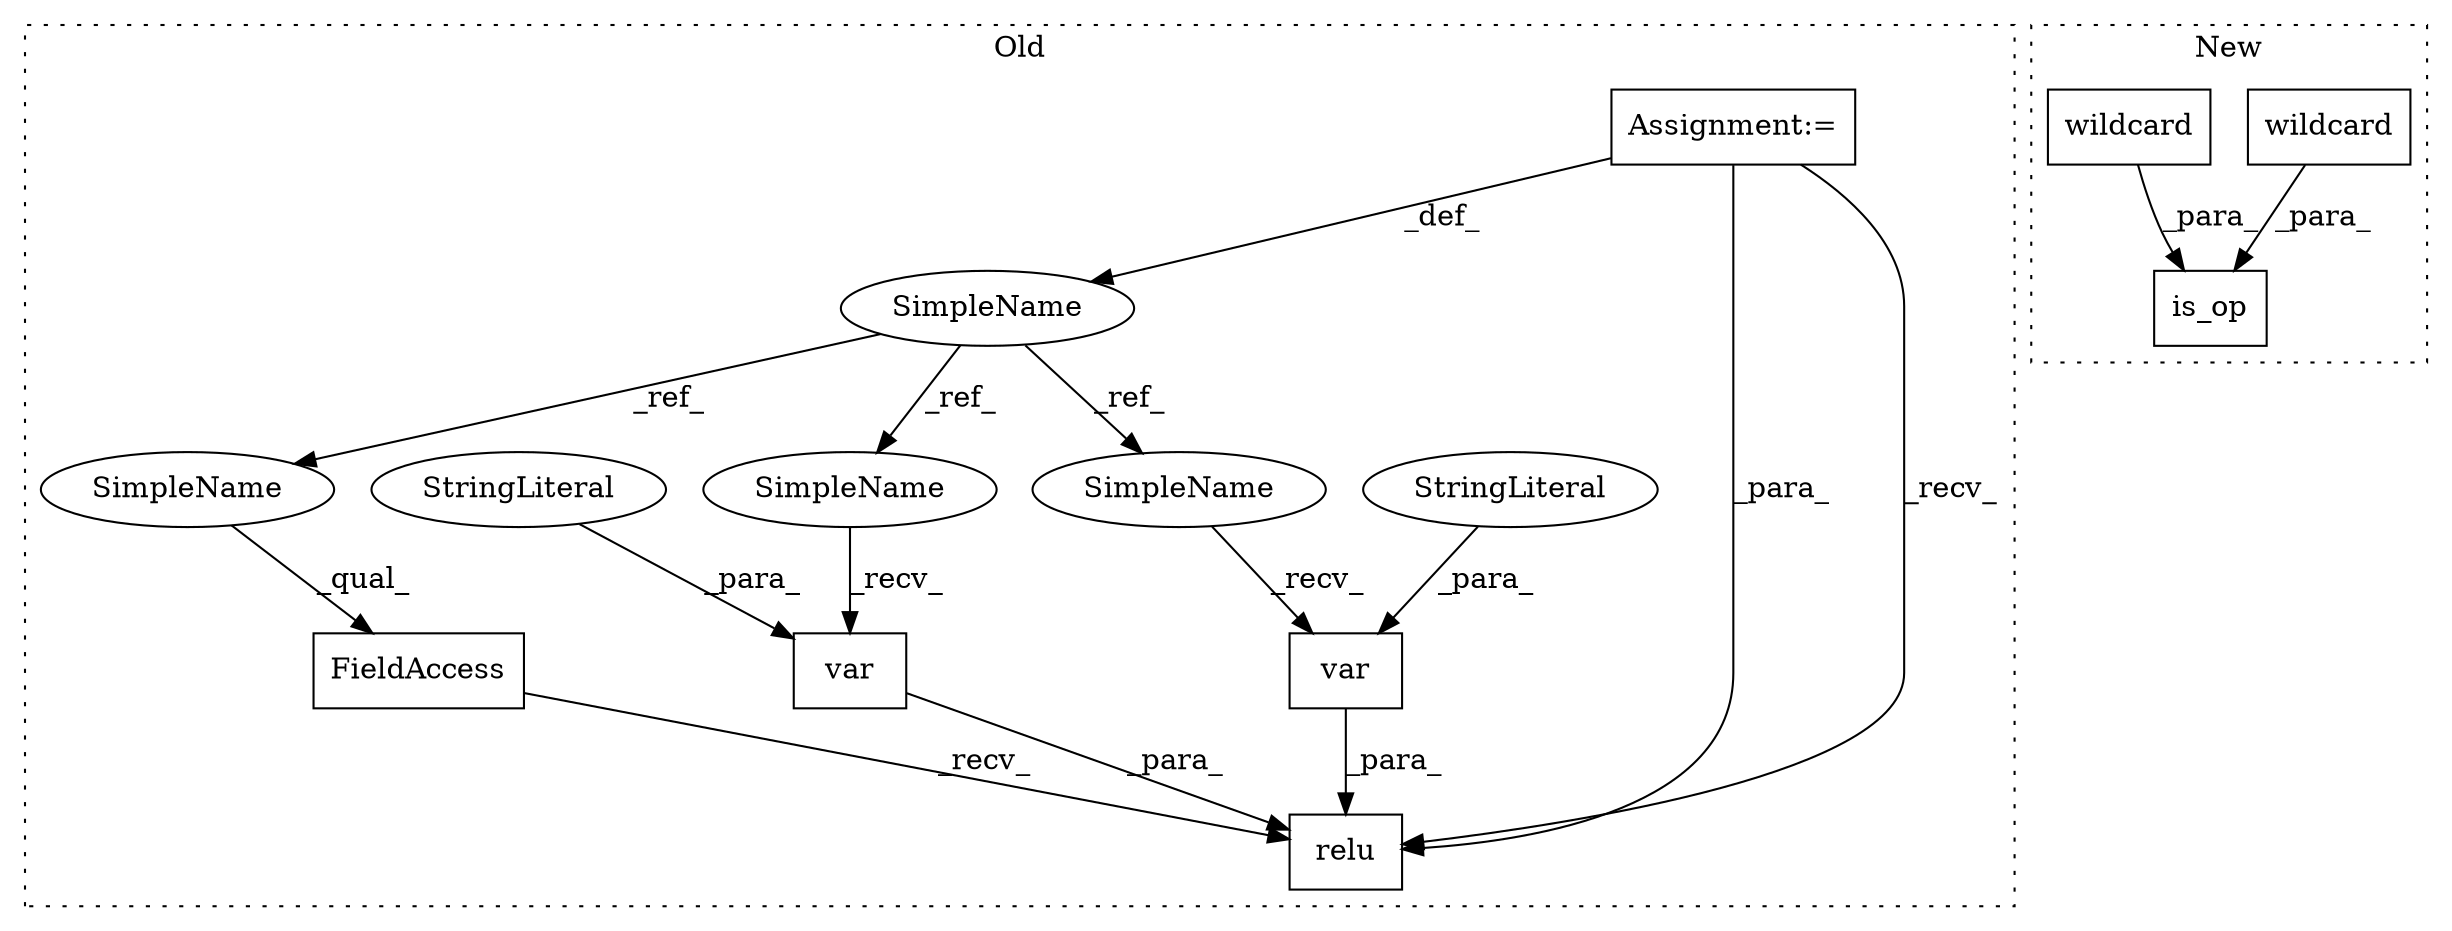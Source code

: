 digraph G {
subgraph cluster0 {
1 [label="var" a="32" s="1588,1604" l="4,1" shape="box"];
3 [label="SimpleName" a="42" s="1348" l="5" shape="ellipse"];
4 [label="var" a="32" s="1457,1464" l="4,1" shape="box"];
5 [label="StringLiteral" a="45" s="1461" l="3" shape="ellipse"];
6 [label="StringLiteral" a="45" s="1592" l="12" shape="ellipse"];
7 [label="Assignment:=" a="7" s="1348" l="5" shape="box"];
8 [label="FieldAccess" a="22" s="1719" l="8" shape="box"];
9 [label="relu" a="32" s="1728,1752" l="5,1" shape="box"];
12 [label="SimpleName" a="42" s="1582" l="5" shape="ellipse"];
13 [label="SimpleName" a="42" s="1451" l="5" shape="ellipse"];
14 [label="SimpleName" a="42" s="1719" l="5" shape="ellipse"];
label = "Old";
style="dotted";
}
subgraph cluster1 {
2 [label="wildcard" a="32" s="1594" l="10" shape="box"];
10 [label="is_op" a="32" s="1751,1776" l="6,1" shape="box"];
11 [label="wildcard" a="32" s="1523" l="10" shape="box"];
label = "New";
style="dotted";
}
1 -> 9 [label="_para_"];
2 -> 10 [label="_para_"];
3 -> 13 [label="_ref_"];
3 -> 14 [label="_ref_"];
3 -> 12 [label="_ref_"];
4 -> 9 [label="_para_"];
5 -> 4 [label="_para_"];
6 -> 1 [label="_para_"];
7 -> 9 [label="_para_"];
7 -> 3 [label="_def_"];
7 -> 9 [label="_recv_"];
8 -> 9 [label="_recv_"];
11 -> 10 [label="_para_"];
12 -> 1 [label="_recv_"];
13 -> 4 [label="_recv_"];
14 -> 8 [label="_qual_"];
}